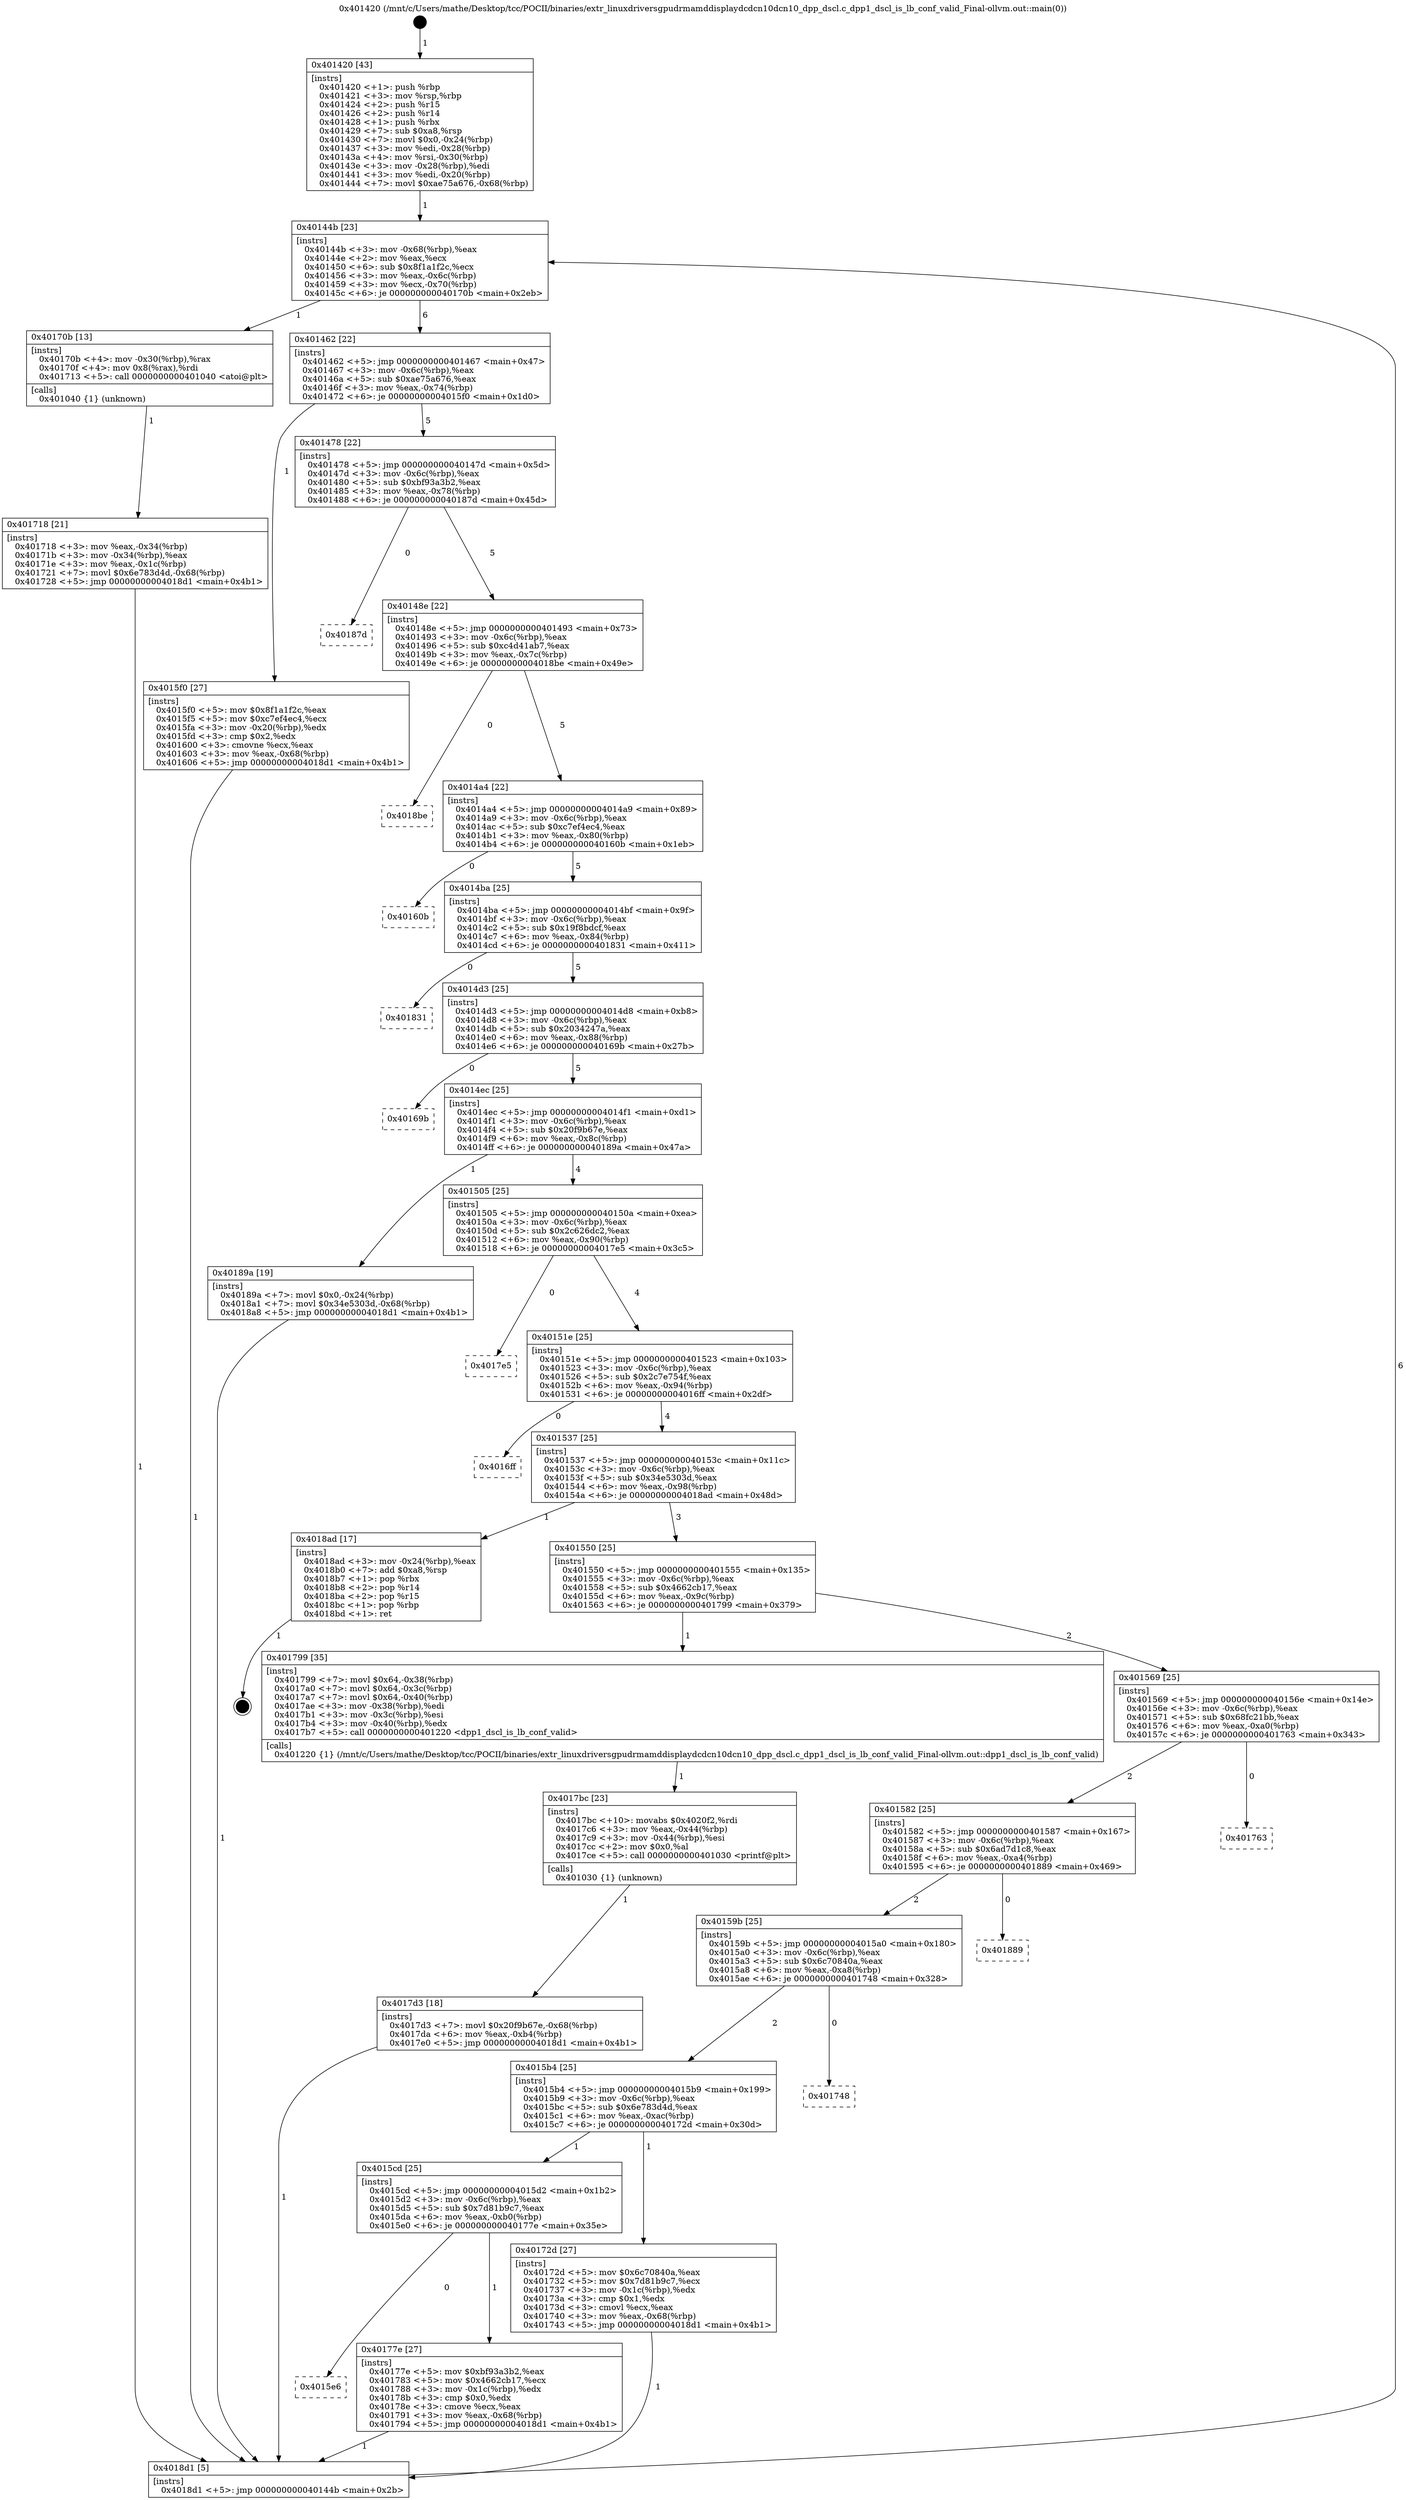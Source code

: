 digraph "0x401420" {
  label = "0x401420 (/mnt/c/Users/mathe/Desktop/tcc/POCII/binaries/extr_linuxdriversgpudrmamddisplaydcdcn10dcn10_dpp_dscl.c_dpp1_dscl_is_lb_conf_valid_Final-ollvm.out::main(0))"
  labelloc = "t"
  node[shape=record]

  Entry [label="",width=0.3,height=0.3,shape=circle,fillcolor=black,style=filled]
  "0x40144b" [label="{
     0x40144b [23]\l
     | [instrs]\l
     &nbsp;&nbsp;0x40144b \<+3\>: mov -0x68(%rbp),%eax\l
     &nbsp;&nbsp;0x40144e \<+2\>: mov %eax,%ecx\l
     &nbsp;&nbsp;0x401450 \<+6\>: sub $0x8f1a1f2c,%ecx\l
     &nbsp;&nbsp;0x401456 \<+3\>: mov %eax,-0x6c(%rbp)\l
     &nbsp;&nbsp;0x401459 \<+3\>: mov %ecx,-0x70(%rbp)\l
     &nbsp;&nbsp;0x40145c \<+6\>: je 000000000040170b \<main+0x2eb\>\l
  }"]
  "0x40170b" [label="{
     0x40170b [13]\l
     | [instrs]\l
     &nbsp;&nbsp;0x40170b \<+4\>: mov -0x30(%rbp),%rax\l
     &nbsp;&nbsp;0x40170f \<+4\>: mov 0x8(%rax),%rdi\l
     &nbsp;&nbsp;0x401713 \<+5\>: call 0000000000401040 \<atoi@plt\>\l
     | [calls]\l
     &nbsp;&nbsp;0x401040 \{1\} (unknown)\l
  }"]
  "0x401462" [label="{
     0x401462 [22]\l
     | [instrs]\l
     &nbsp;&nbsp;0x401462 \<+5\>: jmp 0000000000401467 \<main+0x47\>\l
     &nbsp;&nbsp;0x401467 \<+3\>: mov -0x6c(%rbp),%eax\l
     &nbsp;&nbsp;0x40146a \<+5\>: sub $0xae75a676,%eax\l
     &nbsp;&nbsp;0x40146f \<+3\>: mov %eax,-0x74(%rbp)\l
     &nbsp;&nbsp;0x401472 \<+6\>: je 00000000004015f0 \<main+0x1d0\>\l
  }"]
  Exit [label="",width=0.3,height=0.3,shape=circle,fillcolor=black,style=filled,peripheries=2]
  "0x4015f0" [label="{
     0x4015f0 [27]\l
     | [instrs]\l
     &nbsp;&nbsp;0x4015f0 \<+5\>: mov $0x8f1a1f2c,%eax\l
     &nbsp;&nbsp;0x4015f5 \<+5\>: mov $0xc7ef4ec4,%ecx\l
     &nbsp;&nbsp;0x4015fa \<+3\>: mov -0x20(%rbp),%edx\l
     &nbsp;&nbsp;0x4015fd \<+3\>: cmp $0x2,%edx\l
     &nbsp;&nbsp;0x401600 \<+3\>: cmovne %ecx,%eax\l
     &nbsp;&nbsp;0x401603 \<+3\>: mov %eax,-0x68(%rbp)\l
     &nbsp;&nbsp;0x401606 \<+5\>: jmp 00000000004018d1 \<main+0x4b1\>\l
  }"]
  "0x401478" [label="{
     0x401478 [22]\l
     | [instrs]\l
     &nbsp;&nbsp;0x401478 \<+5\>: jmp 000000000040147d \<main+0x5d\>\l
     &nbsp;&nbsp;0x40147d \<+3\>: mov -0x6c(%rbp),%eax\l
     &nbsp;&nbsp;0x401480 \<+5\>: sub $0xbf93a3b2,%eax\l
     &nbsp;&nbsp;0x401485 \<+3\>: mov %eax,-0x78(%rbp)\l
     &nbsp;&nbsp;0x401488 \<+6\>: je 000000000040187d \<main+0x45d\>\l
  }"]
  "0x4018d1" [label="{
     0x4018d1 [5]\l
     | [instrs]\l
     &nbsp;&nbsp;0x4018d1 \<+5\>: jmp 000000000040144b \<main+0x2b\>\l
  }"]
  "0x401420" [label="{
     0x401420 [43]\l
     | [instrs]\l
     &nbsp;&nbsp;0x401420 \<+1\>: push %rbp\l
     &nbsp;&nbsp;0x401421 \<+3\>: mov %rsp,%rbp\l
     &nbsp;&nbsp;0x401424 \<+2\>: push %r15\l
     &nbsp;&nbsp;0x401426 \<+2\>: push %r14\l
     &nbsp;&nbsp;0x401428 \<+1\>: push %rbx\l
     &nbsp;&nbsp;0x401429 \<+7\>: sub $0xa8,%rsp\l
     &nbsp;&nbsp;0x401430 \<+7\>: movl $0x0,-0x24(%rbp)\l
     &nbsp;&nbsp;0x401437 \<+3\>: mov %edi,-0x28(%rbp)\l
     &nbsp;&nbsp;0x40143a \<+4\>: mov %rsi,-0x30(%rbp)\l
     &nbsp;&nbsp;0x40143e \<+3\>: mov -0x28(%rbp),%edi\l
     &nbsp;&nbsp;0x401441 \<+3\>: mov %edi,-0x20(%rbp)\l
     &nbsp;&nbsp;0x401444 \<+7\>: movl $0xae75a676,-0x68(%rbp)\l
  }"]
  "0x401718" [label="{
     0x401718 [21]\l
     | [instrs]\l
     &nbsp;&nbsp;0x401718 \<+3\>: mov %eax,-0x34(%rbp)\l
     &nbsp;&nbsp;0x40171b \<+3\>: mov -0x34(%rbp),%eax\l
     &nbsp;&nbsp;0x40171e \<+3\>: mov %eax,-0x1c(%rbp)\l
     &nbsp;&nbsp;0x401721 \<+7\>: movl $0x6e783d4d,-0x68(%rbp)\l
     &nbsp;&nbsp;0x401728 \<+5\>: jmp 00000000004018d1 \<main+0x4b1\>\l
  }"]
  "0x4017d3" [label="{
     0x4017d3 [18]\l
     | [instrs]\l
     &nbsp;&nbsp;0x4017d3 \<+7\>: movl $0x20f9b67e,-0x68(%rbp)\l
     &nbsp;&nbsp;0x4017da \<+6\>: mov %eax,-0xb4(%rbp)\l
     &nbsp;&nbsp;0x4017e0 \<+5\>: jmp 00000000004018d1 \<main+0x4b1\>\l
  }"]
  "0x40187d" [label="{
     0x40187d\l
  }", style=dashed]
  "0x40148e" [label="{
     0x40148e [22]\l
     | [instrs]\l
     &nbsp;&nbsp;0x40148e \<+5\>: jmp 0000000000401493 \<main+0x73\>\l
     &nbsp;&nbsp;0x401493 \<+3\>: mov -0x6c(%rbp),%eax\l
     &nbsp;&nbsp;0x401496 \<+5\>: sub $0xc4d41ab7,%eax\l
     &nbsp;&nbsp;0x40149b \<+3\>: mov %eax,-0x7c(%rbp)\l
     &nbsp;&nbsp;0x40149e \<+6\>: je 00000000004018be \<main+0x49e\>\l
  }"]
  "0x4017bc" [label="{
     0x4017bc [23]\l
     | [instrs]\l
     &nbsp;&nbsp;0x4017bc \<+10\>: movabs $0x4020f2,%rdi\l
     &nbsp;&nbsp;0x4017c6 \<+3\>: mov %eax,-0x44(%rbp)\l
     &nbsp;&nbsp;0x4017c9 \<+3\>: mov -0x44(%rbp),%esi\l
     &nbsp;&nbsp;0x4017cc \<+2\>: mov $0x0,%al\l
     &nbsp;&nbsp;0x4017ce \<+5\>: call 0000000000401030 \<printf@plt\>\l
     | [calls]\l
     &nbsp;&nbsp;0x401030 \{1\} (unknown)\l
  }"]
  "0x4018be" [label="{
     0x4018be\l
  }", style=dashed]
  "0x4014a4" [label="{
     0x4014a4 [22]\l
     | [instrs]\l
     &nbsp;&nbsp;0x4014a4 \<+5\>: jmp 00000000004014a9 \<main+0x89\>\l
     &nbsp;&nbsp;0x4014a9 \<+3\>: mov -0x6c(%rbp),%eax\l
     &nbsp;&nbsp;0x4014ac \<+5\>: sub $0xc7ef4ec4,%eax\l
     &nbsp;&nbsp;0x4014b1 \<+3\>: mov %eax,-0x80(%rbp)\l
     &nbsp;&nbsp;0x4014b4 \<+6\>: je 000000000040160b \<main+0x1eb\>\l
  }"]
  "0x4015e6" [label="{
     0x4015e6\l
  }", style=dashed]
  "0x40160b" [label="{
     0x40160b\l
  }", style=dashed]
  "0x4014ba" [label="{
     0x4014ba [25]\l
     | [instrs]\l
     &nbsp;&nbsp;0x4014ba \<+5\>: jmp 00000000004014bf \<main+0x9f\>\l
     &nbsp;&nbsp;0x4014bf \<+3\>: mov -0x6c(%rbp),%eax\l
     &nbsp;&nbsp;0x4014c2 \<+5\>: sub $0x19f8bdcf,%eax\l
     &nbsp;&nbsp;0x4014c7 \<+6\>: mov %eax,-0x84(%rbp)\l
     &nbsp;&nbsp;0x4014cd \<+6\>: je 0000000000401831 \<main+0x411\>\l
  }"]
  "0x40177e" [label="{
     0x40177e [27]\l
     | [instrs]\l
     &nbsp;&nbsp;0x40177e \<+5\>: mov $0xbf93a3b2,%eax\l
     &nbsp;&nbsp;0x401783 \<+5\>: mov $0x4662cb17,%ecx\l
     &nbsp;&nbsp;0x401788 \<+3\>: mov -0x1c(%rbp),%edx\l
     &nbsp;&nbsp;0x40178b \<+3\>: cmp $0x0,%edx\l
     &nbsp;&nbsp;0x40178e \<+3\>: cmove %ecx,%eax\l
     &nbsp;&nbsp;0x401791 \<+3\>: mov %eax,-0x68(%rbp)\l
     &nbsp;&nbsp;0x401794 \<+5\>: jmp 00000000004018d1 \<main+0x4b1\>\l
  }"]
  "0x401831" [label="{
     0x401831\l
  }", style=dashed]
  "0x4014d3" [label="{
     0x4014d3 [25]\l
     | [instrs]\l
     &nbsp;&nbsp;0x4014d3 \<+5\>: jmp 00000000004014d8 \<main+0xb8\>\l
     &nbsp;&nbsp;0x4014d8 \<+3\>: mov -0x6c(%rbp),%eax\l
     &nbsp;&nbsp;0x4014db \<+5\>: sub $0x2034247a,%eax\l
     &nbsp;&nbsp;0x4014e0 \<+6\>: mov %eax,-0x88(%rbp)\l
     &nbsp;&nbsp;0x4014e6 \<+6\>: je 000000000040169b \<main+0x27b\>\l
  }"]
  "0x4015cd" [label="{
     0x4015cd [25]\l
     | [instrs]\l
     &nbsp;&nbsp;0x4015cd \<+5\>: jmp 00000000004015d2 \<main+0x1b2\>\l
     &nbsp;&nbsp;0x4015d2 \<+3\>: mov -0x6c(%rbp),%eax\l
     &nbsp;&nbsp;0x4015d5 \<+5\>: sub $0x7d81b9c7,%eax\l
     &nbsp;&nbsp;0x4015da \<+6\>: mov %eax,-0xb0(%rbp)\l
     &nbsp;&nbsp;0x4015e0 \<+6\>: je 000000000040177e \<main+0x35e\>\l
  }"]
  "0x40169b" [label="{
     0x40169b\l
  }", style=dashed]
  "0x4014ec" [label="{
     0x4014ec [25]\l
     | [instrs]\l
     &nbsp;&nbsp;0x4014ec \<+5\>: jmp 00000000004014f1 \<main+0xd1\>\l
     &nbsp;&nbsp;0x4014f1 \<+3\>: mov -0x6c(%rbp),%eax\l
     &nbsp;&nbsp;0x4014f4 \<+5\>: sub $0x20f9b67e,%eax\l
     &nbsp;&nbsp;0x4014f9 \<+6\>: mov %eax,-0x8c(%rbp)\l
     &nbsp;&nbsp;0x4014ff \<+6\>: je 000000000040189a \<main+0x47a\>\l
  }"]
  "0x40172d" [label="{
     0x40172d [27]\l
     | [instrs]\l
     &nbsp;&nbsp;0x40172d \<+5\>: mov $0x6c70840a,%eax\l
     &nbsp;&nbsp;0x401732 \<+5\>: mov $0x7d81b9c7,%ecx\l
     &nbsp;&nbsp;0x401737 \<+3\>: mov -0x1c(%rbp),%edx\l
     &nbsp;&nbsp;0x40173a \<+3\>: cmp $0x1,%edx\l
     &nbsp;&nbsp;0x40173d \<+3\>: cmovl %ecx,%eax\l
     &nbsp;&nbsp;0x401740 \<+3\>: mov %eax,-0x68(%rbp)\l
     &nbsp;&nbsp;0x401743 \<+5\>: jmp 00000000004018d1 \<main+0x4b1\>\l
  }"]
  "0x40189a" [label="{
     0x40189a [19]\l
     | [instrs]\l
     &nbsp;&nbsp;0x40189a \<+7\>: movl $0x0,-0x24(%rbp)\l
     &nbsp;&nbsp;0x4018a1 \<+7\>: movl $0x34e5303d,-0x68(%rbp)\l
     &nbsp;&nbsp;0x4018a8 \<+5\>: jmp 00000000004018d1 \<main+0x4b1\>\l
  }"]
  "0x401505" [label="{
     0x401505 [25]\l
     | [instrs]\l
     &nbsp;&nbsp;0x401505 \<+5\>: jmp 000000000040150a \<main+0xea\>\l
     &nbsp;&nbsp;0x40150a \<+3\>: mov -0x6c(%rbp),%eax\l
     &nbsp;&nbsp;0x40150d \<+5\>: sub $0x2c626dc2,%eax\l
     &nbsp;&nbsp;0x401512 \<+6\>: mov %eax,-0x90(%rbp)\l
     &nbsp;&nbsp;0x401518 \<+6\>: je 00000000004017e5 \<main+0x3c5\>\l
  }"]
  "0x4015b4" [label="{
     0x4015b4 [25]\l
     | [instrs]\l
     &nbsp;&nbsp;0x4015b4 \<+5\>: jmp 00000000004015b9 \<main+0x199\>\l
     &nbsp;&nbsp;0x4015b9 \<+3\>: mov -0x6c(%rbp),%eax\l
     &nbsp;&nbsp;0x4015bc \<+5\>: sub $0x6e783d4d,%eax\l
     &nbsp;&nbsp;0x4015c1 \<+6\>: mov %eax,-0xac(%rbp)\l
     &nbsp;&nbsp;0x4015c7 \<+6\>: je 000000000040172d \<main+0x30d\>\l
  }"]
  "0x4017e5" [label="{
     0x4017e5\l
  }", style=dashed]
  "0x40151e" [label="{
     0x40151e [25]\l
     | [instrs]\l
     &nbsp;&nbsp;0x40151e \<+5\>: jmp 0000000000401523 \<main+0x103\>\l
     &nbsp;&nbsp;0x401523 \<+3\>: mov -0x6c(%rbp),%eax\l
     &nbsp;&nbsp;0x401526 \<+5\>: sub $0x2c7e754f,%eax\l
     &nbsp;&nbsp;0x40152b \<+6\>: mov %eax,-0x94(%rbp)\l
     &nbsp;&nbsp;0x401531 \<+6\>: je 00000000004016ff \<main+0x2df\>\l
  }"]
  "0x401748" [label="{
     0x401748\l
  }", style=dashed]
  "0x4016ff" [label="{
     0x4016ff\l
  }", style=dashed]
  "0x401537" [label="{
     0x401537 [25]\l
     | [instrs]\l
     &nbsp;&nbsp;0x401537 \<+5\>: jmp 000000000040153c \<main+0x11c\>\l
     &nbsp;&nbsp;0x40153c \<+3\>: mov -0x6c(%rbp),%eax\l
     &nbsp;&nbsp;0x40153f \<+5\>: sub $0x34e5303d,%eax\l
     &nbsp;&nbsp;0x401544 \<+6\>: mov %eax,-0x98(%rbp)\l
     &nbsp;&nbsp;0x40154a \<+6\>: je 00000000004018ad \<main+0x48d\>\l
  }"]
  "0x40159b" [label="{
     0x40159b [25]\l
     | [instrs]\l
     &nbsp;&nbsp;0x40159b \<+5\>: jmp 00000000004015a0 \<main+0x180\>\l
     &nbsp;&nbsp;0x4015a0 \<+3\>: mov -0x6c(%rbp),%eax\l
     &nbsp;&nbsp;0x4015a3 \<+5\>: sub $0x6c70840a,%eax\l
     &nbsp;&nbsp;0x4015a8 \<+6\>: mov %eax,-0xa8(%rbp)\l
     &nbsp;&nbsp;0x4015ae \<+6\>: je 0000000000401748 \<main+0x328\>\l
  }"]
  "0x4018ad" [label="{
     0x4018ad [17]\l
     | [instrs]\l
     &nbsp;&nbsp;0x4018ad \<+3\>: mov -0x24(%rbp),%eax\l
     &nbsp;&nbsp;0x4018b0 \<+7\>: add $0xa8,%rsp\l
     &nbsp;&nbsp;0x4018b7 \<+1\>: pop %rbx\l
     &nbsp;&nbsp;0x4018b8 \<+2\>: pop %r14\l
     &nbsp;&nbsp;0x4018ba \<+2\>: pop %r15\l
     &nbsp;&nbsp;0x4018bc \<+1\>: pop %rbp\l
     &nbsp;&nbsp;0x4018bd \<+1\>: ret\l
  }"]
  "0x401550" [label="{
     0x401550 [25]\l
     | [instrs]\l
     &nbsp;&nbsp;0x401550 \<+5\>: jmp 0000000000401555 \<main+0x135\>\l
     &nbsp;&nbsp;0x401555 \<+3\>: mov -0x6c(%rbp),%eax\l
     &nbsp;&nbsp;0x401558 \<+5\>: sub $0x4662cb17,%eax\l
     &nbsp;&nbsp;0x40155d \<+6\>: mov %eax,-0x9c(%rbp)\l
     &nbsp;&nbsp;0x401563 \<+6\>: je 0000000000401799 \<main+0x379\>\l
  }"]
  "0x401889" [label="{
     0x401889\l
  }", style=dashed]
  "0x401799" [label="{
     0x401799 [35]\l
     | [instrs]\l
     &nbsp;&nbsp;0x401799 \<+7\>: movl $0x64,-0x38(%rbp)\l
     &nbsp;&nbsp;0x4017a0 \<+7\>: movl $0x64,-0x3c(%rbp)\l
     &nbsp;&nbsp;0x4017a7 \<+7\>: movl $0x64,-0x40(%rbp)\l
     &nbsp;&nbsp;0x4017ae \<+3\>: mov -0x38(%rbp),%edi\l
     &nbsp;&nbsp;0x4017b1 \<+3\>: mov -0x3c(%rbp),%esi\l
     &nbsp;&nbsp;0x4017b4 \<+3\>: mov -0x40(%rbp),%edx\l
     &nbsp;&nbsp;0x4017b7 \<+5\>: call 0000000000401220 \<dpp1_dscl_is_lb_conf_valid\>\l
     | [calls]\l
     &nbsp;&nbsp;0x401220 \{1\} (/mnt/c/Users/mathe/Desktop/tcc/POCII/binaries/extr_linuxdriversgpudrmamddisplaydcdcn10dcn10_dpp_dscl.c_dpp1_dscl_is_lb_conf_valid_Final-ollvm.out::dpp1_dscl_is_lb_conf_valid)\l
  }"]
  "0x401569" [label="{
     0x401569 [25]\l
     | [instrs]\l
     &nbsp;&nbsp;0x401569 \<+5\>: jmp 000000000040156e \<main+0x14e\>\l
     &nbsp;&nbsp;0x40156e \<+3\>: mov -0x6c(%rbp),%eax\l
     &nbsp;&nbsp;0x401571 \<+5\>: sub $0x68fc21bb,%eax\l
     &nbsp;&nbsp;0x401576 \<+6\>: mov %eax,-0xa0(%rbp)\l
     &nbsp;&nbsp;0x40157c \<+6\>: je 0000000000401763 \<main+0x343\>\l
  }"]
  "0x401582" [label="{
     0x401582 [25]\l
     | [instrs]\l
     &nbsp;&nbsp;0x401582 \<+5\>: jmp 0000000000401587 \<main+0x167\>\l
     &nbsp;&nbsp;0x401587 \<+3\>: mov -0x6c(%rbp),%eax\l
     &nbsp;&nbsp;0x40158a \<+5\>: sub $0x6ad7d1c8,%eax\l
     &nbsp;&nbsp;0x40158f \<+6\>: mov %eax,-0xa4(%rbp)\l
     &nbsp;&nbsp;0x401595 \<+6\>: je 0000000000401889 \<main+0x469\>\l
  }"]
  "0x401763" [label="{
     0x401763\l
  }", style=dashed]
  Entry -> "0x401420" [label=" 1"]
  "0x40144b" -> "0x40170b" [label=" 1"]
  "0x40144b" -> "0x401462" [label=" 6"]
  "0x4018ad" -> Exit [label=" 1"]
  "0x401462" -> "0x4015f0" [label=" 1"]
  "0x401462" -> "0x401478" [label=" 5"]
  "0x4015f0" -> "0x4018d1" [label=" 1"]
  "0x401420" -> "0x40144b" [label=" 1"]
  "0x4018d1" -> "0x40144b" [label=" 6"]
  "0x40170b" -> "0x401718" [label=" 1"]
  "0x401718" -> "0x4018d1" [label=" 1"]
  "0x40189a" -> "0x4018d1" [label=" 1"]
  "0x401478" -> "0x40187d" [label=" 0"]
  "0x401478" -> "0x40148e" [label=" 5"]
  "0x4017d3" -> "0x4018d1" [label=" 1"]
  "0x40148e" -> "0x4018be" [label=" 0"]
  "0x40148e" -> "0x4014a4" [label=" 5"]
  "0x4017bc" -> "0x4017d3" [label=" 1"]
  "0x4014a4" -> "0x40160b" [label=" 0"]
  "0x4014a4" -> "0x4014ba" [label=" 5"]
  "0x401799" -> "0x4017bc" [label=" 1"]
  "0x4014ba" -> "0x401831" [label=" 0"]
  "0x4014ba" -> "0x4014d3" [label=" 5"]
  "0x40177e" -> "0x4018d1" [label=" 1"]
  "0x4014d3" -> "0x40169b" [label=" 0"]
  "0x4014d3" -> "0x4014ec" [label=" 5"]
  "0x4015cd" -> "0x40177e" [label=" 1"]
  "0x4014ec" -> "0x40189a" [label=" 1"]
  "0x4014ec" -> "0x401505" [label=" 4"]
  "0x4015cd" -> "0x4015e6" [label=" 0"]
  "0x401505" -> "0x4017e5" [label=" 0"]
  "0x401505" -> "0x40151e" [label=" 4"]
  "0x4015b4" -> "0x4015cd" [label=" 1"]
  "0x40151e" -> "0x4016ff" [label=" 0"]
  "0x40151e" -> "0x401537" [label=" 4"]
  "0x4015b4" -> "0x40172d" [label=" 1"]
  "0x401537" -> "0x4018ad" [label=" 1"]
  "0x401537" -> "0x401550" [label=" 3"]
  "0x40159b" -> "0x4015b4" [label=" 2"]
  "0x401550" -> "0x401799" [label=" 1"]
  "0x401550" -> "0x401569" [label=" 2"]
  "0x40159b" -> "0x401748" [label=" 0"]
  "0x401569" -> "0x401763" [label=" 0"]
  "0x401569" -> "0x401582" [label=" 2"]
  "0x40172d" -> "0x4018d1" [label=" 1"]
  "0x401582" -> "0x401889" [label=" 0"]
  "0x401582" -> "0x40159b" [label=" 2"]
}
